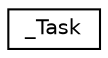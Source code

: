 digraph "Graphical Class Hierarchy"
{
  edge [fontname="Helvetica",fontsize="10",labelfontname="Helvetica",labelfontsize="10"];
  node [fontname="Helvetica",fontsize="10",shape=record];
  rankdir="LR";
  Node1 [label="_Task",height=0.2,width=0.4,color="black", fillcolor="white", style="filled",URL="$d7/d46/a00002.html"];
}
